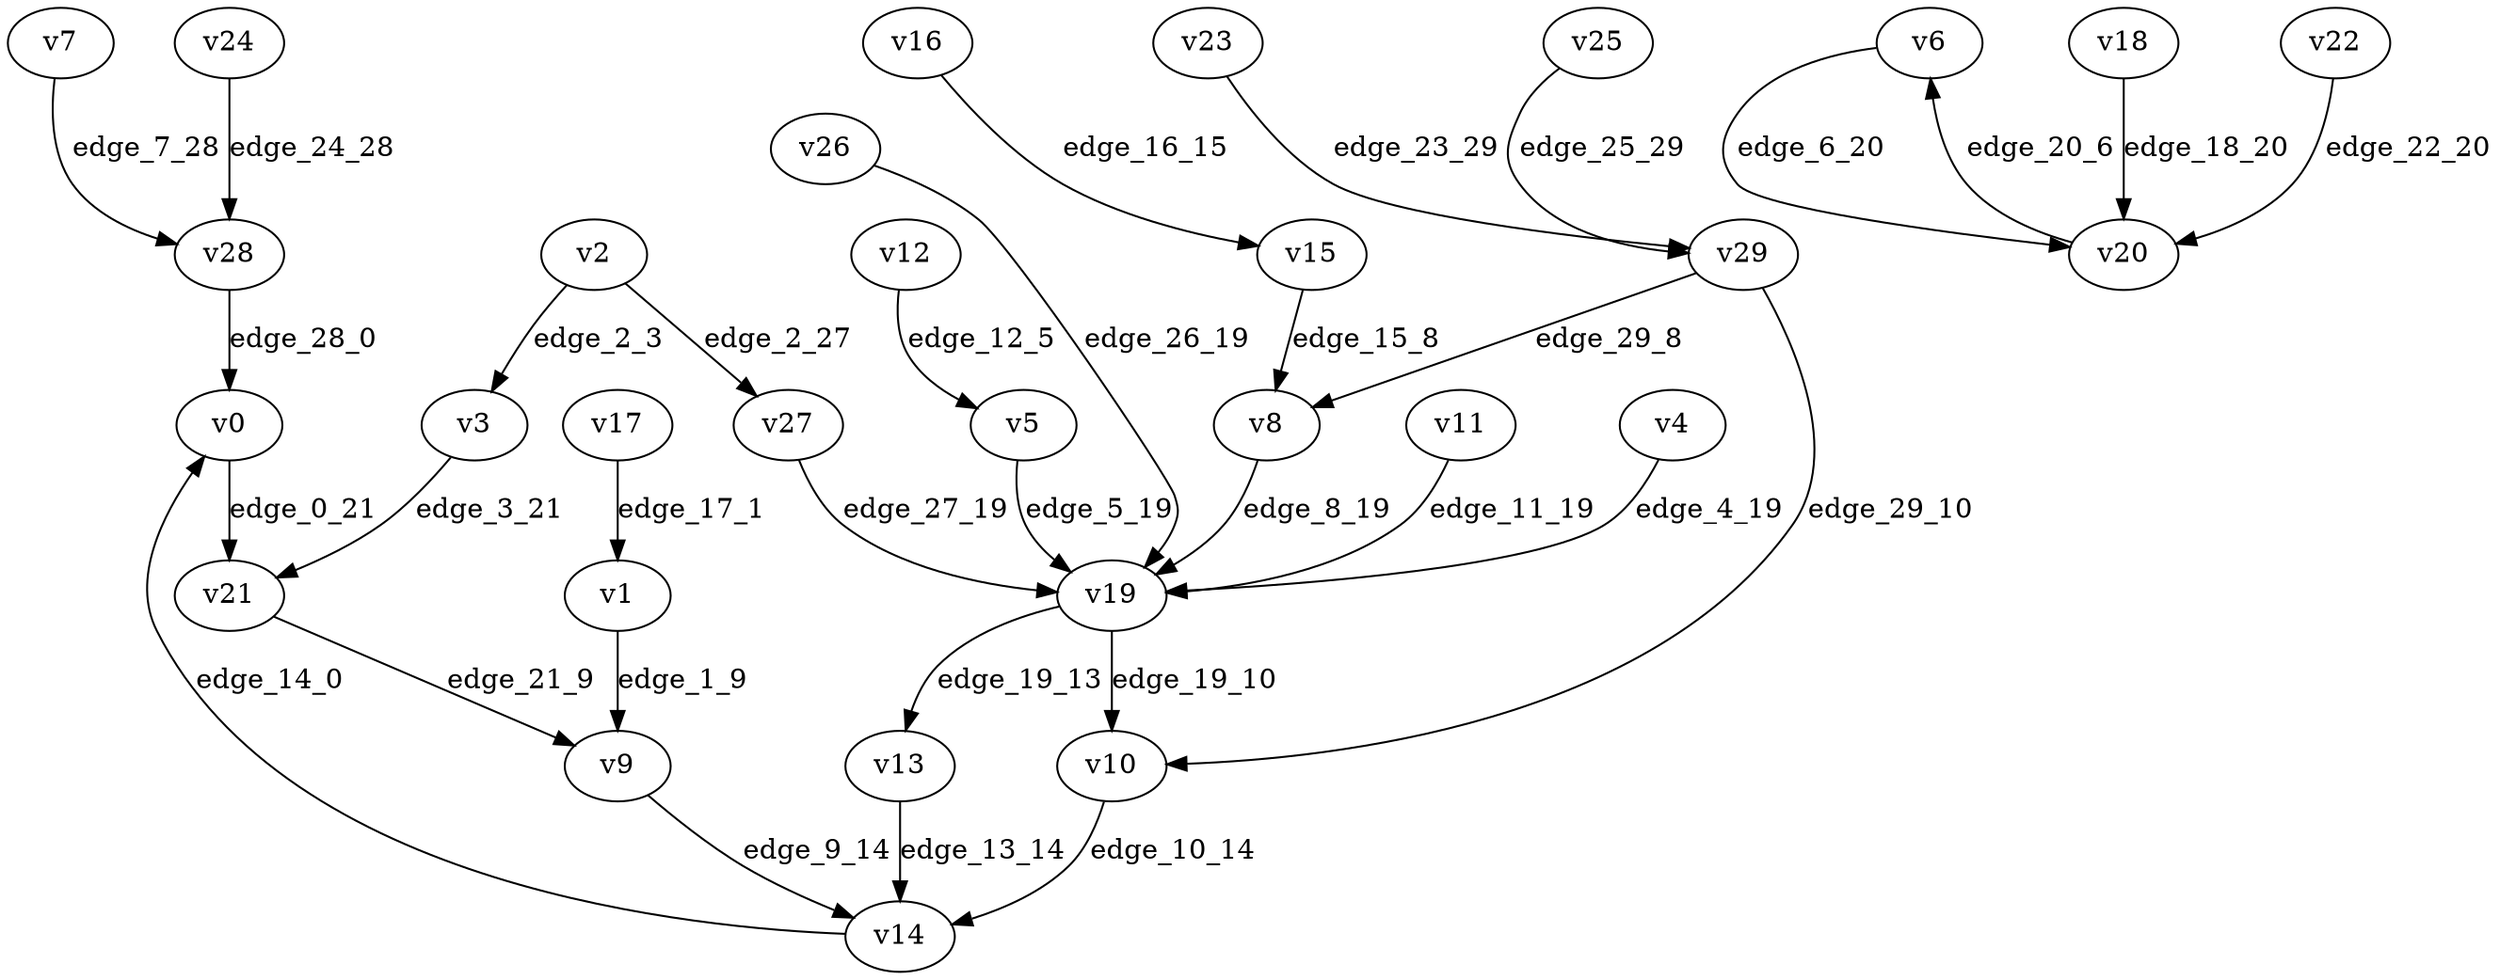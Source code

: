 digraph G {
    // Stochastic discounted game

    v0 [name="v0", player=1];
    v1 [name="v1", player=-1];
    v2 [name="v2", player=-1];
    v3 [name="v3", player=0];
    v4 [name="v4", player=0];
    v5 [name="v5", player=0];
    v6 [name="v6", player=0];
    v7 [name="v7", player=0];
    v8 [name="v8", player=1];
    v9 [name="v9", player=1];
    v10 [name="v10", player=1];
    v11 [name="v11", player=1];
    v12 [name="v12", player=-1];
    v13 [name="v13", player=0];
    v14 [name="v14", player=-1];
    v15 [name="v15", player=-1];
    v16 [name="v16", player=1];
    v17 [name="v17", player=0];
    v18 [name="v18", player=1];
    v19 [name="v19", player=-1];
    v20 [name="v20", player=-1];
    v21 [name="v21", player=-1];
    v22 [name="v22", player=1];
    v23 [name="v23", player=1];
    v24 [name="v24", player=0];
    v25 [name="v25", player=0];
    v26 [name="v26", player=0];
    v27 [name="v27", player=1];
    v28 [name="v28", player=-1];
    v29 [name="v29", player=-1];

    v0 -> v21 [label="edge_0_21", weight=4.100585, discount=0.754899];
    v1 -> v9 [label="edge_1_9", probability=1.000000];
    v2 -> v3 [label="edge_2_3", probability=0.505631];
    v2 -> v27 [label="edge_2_27", probability=0.494369];
    v3 -> v21 [label="edge_3_21", weight=-2.943442, discount=0.756674];
    v4 -> v19 [label="edge_4_19", weight=1.385624, discount=0.223795];
    v5 -> v19 [label="edge_5_19", weight=6.996842, discount=0.587323];
    v6 -> v20 [label="edge_6_20", weight=-7.002403, discount=0.369538];
    v7 -> v28 [label="edge_7_28", weight=-8.121276, discount=0.394037];
    v8 -> v19 [label="edge_8_19", weight=3.092981, discount=0.572795];
    v9 -> v14 [label="edge_9_14", weight=1.058309, discount=0.662758];
    v10 -> v14 [label="edge_10_14", weight=1.479493, discount=0.487362];
    v11 -> v19 [label="edge_11_19", weight=4.758213, discount=0.651756];
    v12 -> v5 [label="edge_12_5", probability=1.000000];
    v13 -> v14 [label="edge_13_14", weight=3.991808, discount=0.712833];
    v14 -> v0 [label="edge_14_0", probability=1.000000];
    v15 -> v8 [label="edge_15_8", probability=1.000000];
    v16 -> v15 [label="edge_16_15", weight=-5.876371, discount=0.831155];
    v17 -> v1 [label="edge_17_1", weight=9.168329, discount=0.131530];
    v18 -> v20 [label="edge_18_20", weight=9.856477, discount=0.545106];
    v19 -> v10 [label="edge_19_10", probability=0.674908];
    v19 -> v13 [label="edge_19_13", probability=0.325092];
    v20 -> v6 [label="edge_20_6", probability=1.000000];
    v21 -> v9 [label="edge_21_9", probability=1.000000];
    v22 -> v20 [label="edge_22_20", weight=4.354630, discount=0.100761];
    v23 -> v29 [label="edge_23_29", weight=-2.431923, discount=0.280365];
    v24 -> v28 [label="edge_24_28", weight=8.762519, discount=0.319001];
    v25 -> v29 [label="edge_25_29", weight=-6.619260, discount=0.154261];
    v26 -> v19 [label="edge_26_19", weight=-9.747570, discount=0.847801];
    v27 -> v19 [label="edge_27_19", weight=1.028564, discount=0.234834];
    v28 -> v0 [label="edge_28_0", probability=1.000000];
    v29 -> v10 [label="edge_29_10", probability=0.571245];
    v29 -> v8 [label="edge_29_8", probability=0.428755];
}